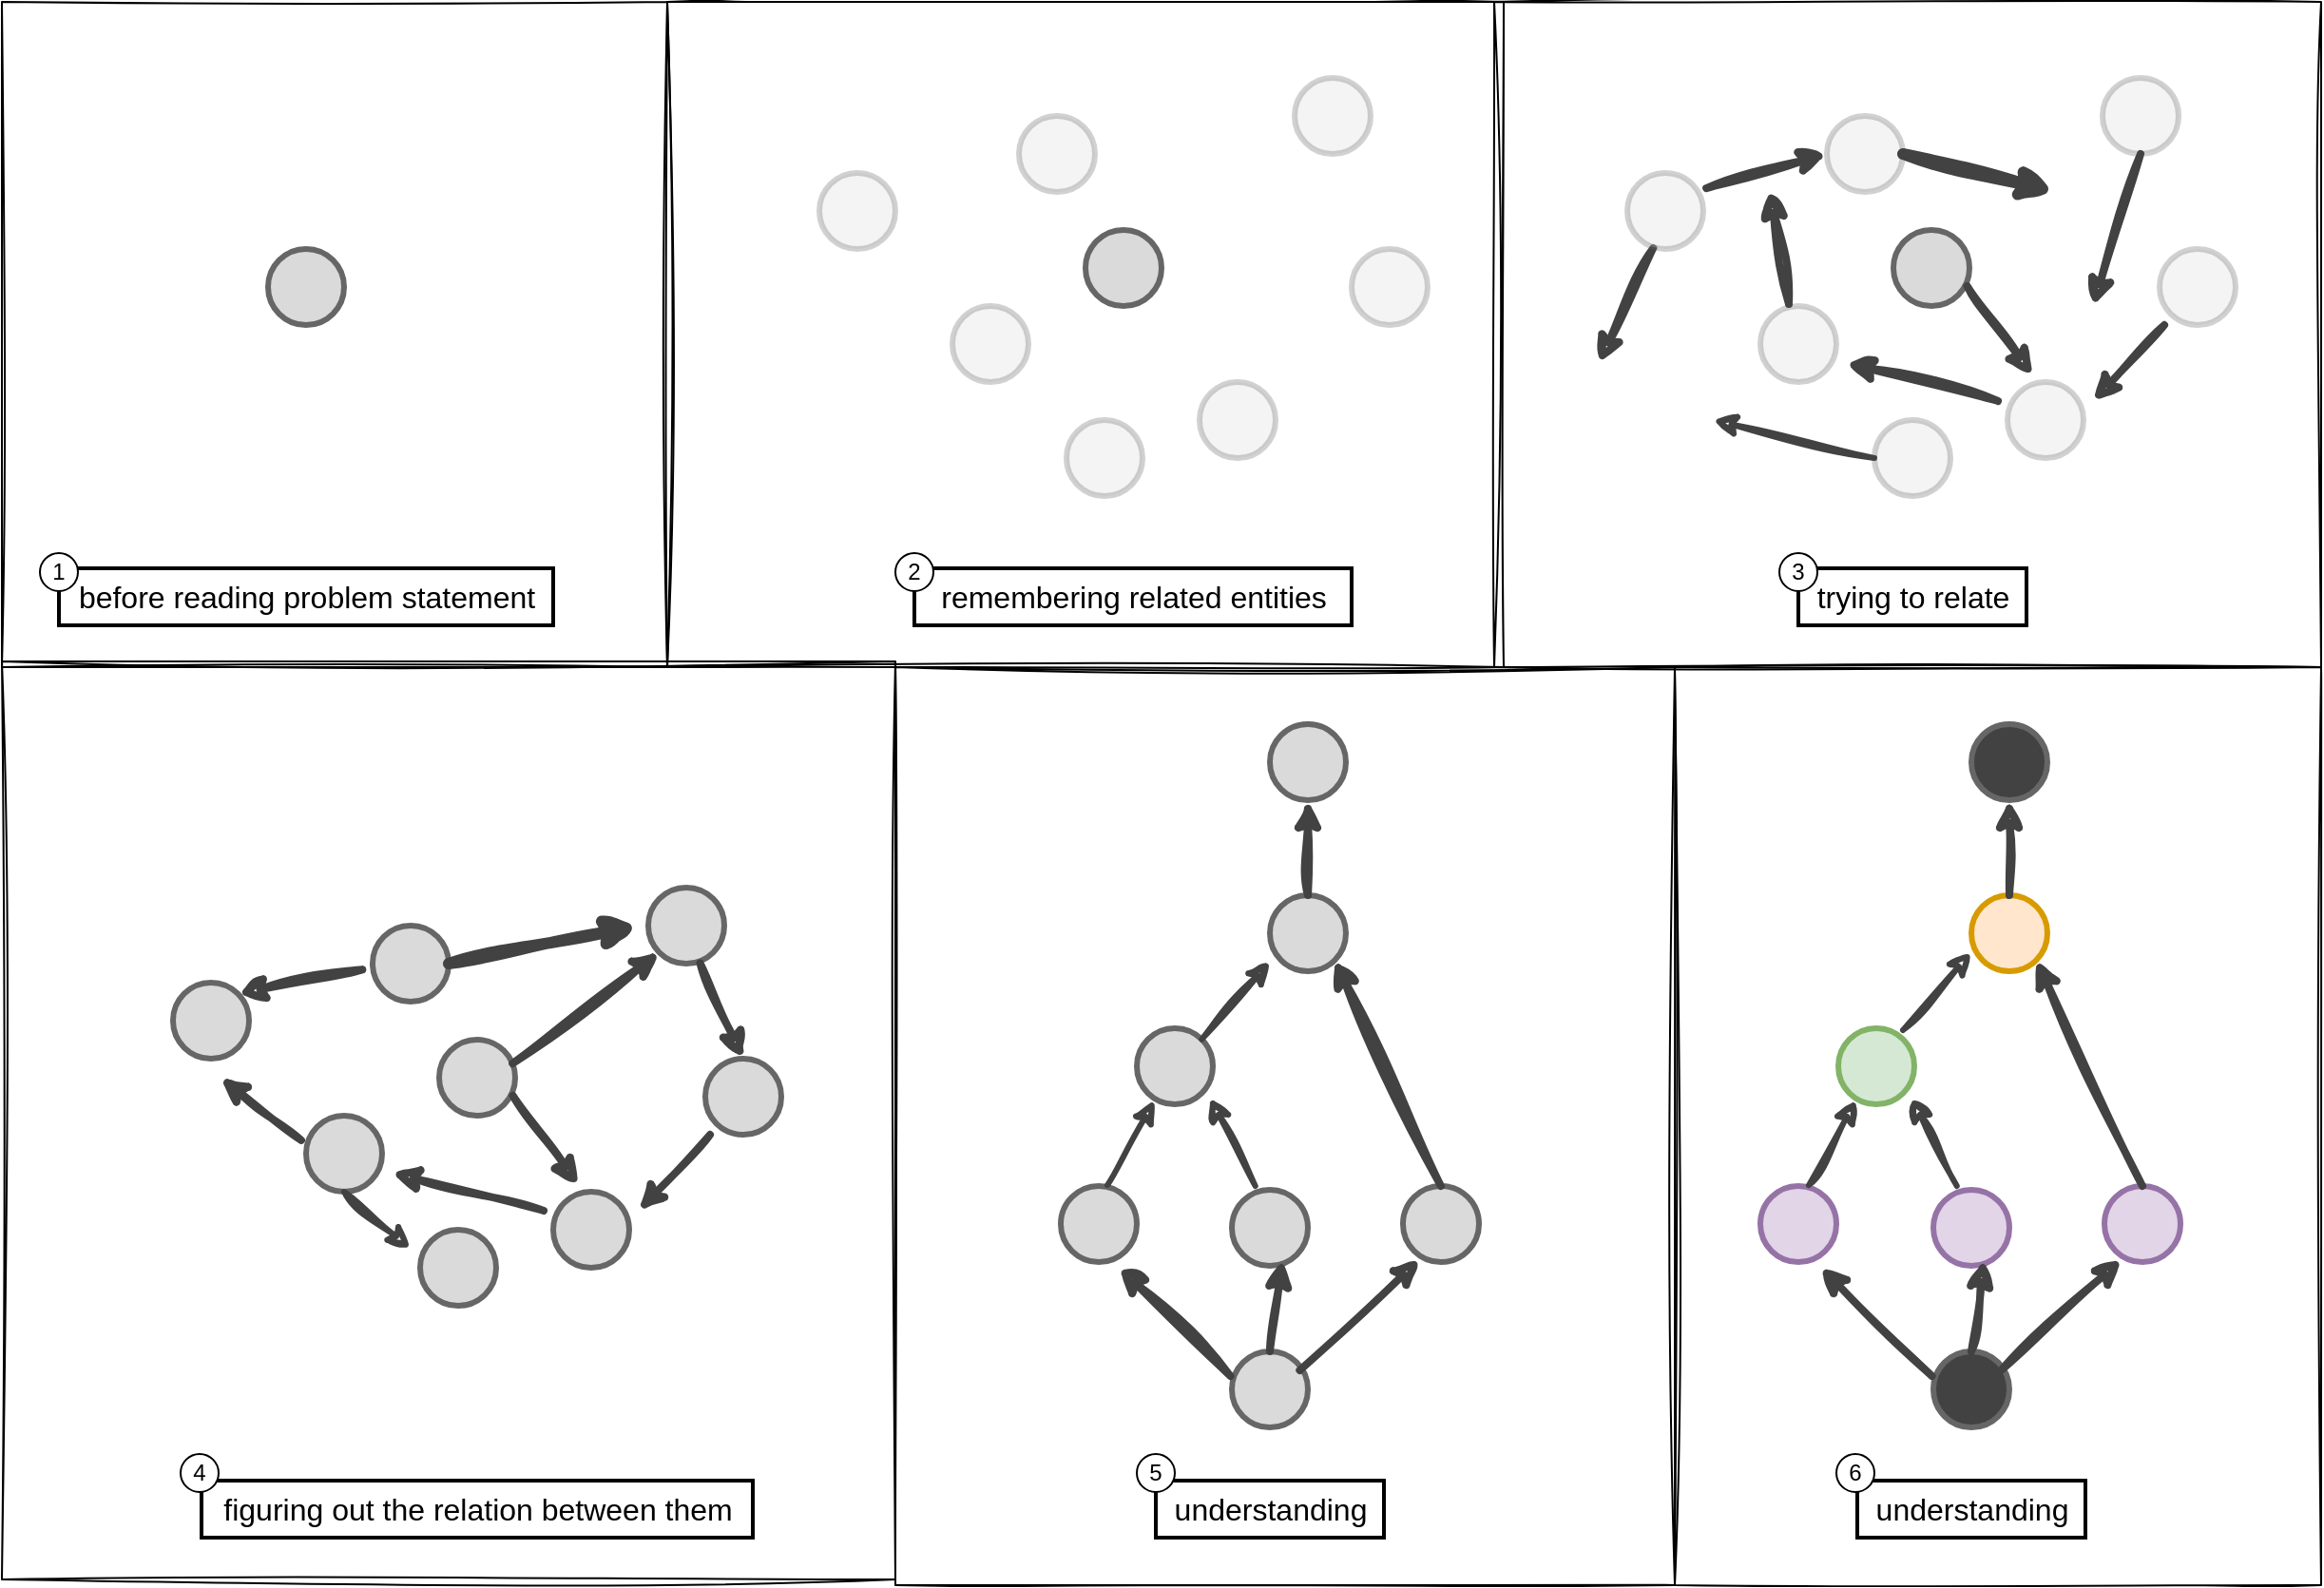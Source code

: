 <mxfile version="27.0.6" pages="4">
  <diagram name="problem-solving" id="NtBqkps6XmYwAPOiUv5h">
    <mxGraphModel dx="990" dy="850" grid="1" gridSize="10" guides="1" tooltips="1" connect="1" arrows="1" fold="1" page="1" pageScale="1" pageWidth="850" pageHeight="1100" math="0" shadow="0">
      <root>
        <mxCell id="0" />
        <mxCell id="1" parent="0" />
        <mxCell id="BD0k8di83b8WuerWBVUI-1" value="" style="ellipse;whiteSpace=wrap;html=1;aspect=fixed;fillColor=#DADADA;fontColor=#333333;strokeColor=#666666;strokeWidth=3;fillStyle=solid;" parent="1" vertex="1">
          <mxGeometry x="590" y="350" width="40" height="40" as="geometry" />
        </mxCell>
        <mxCell id="BD0k8di83b8WuerWBVUI-3" value="" style="ellipse;whiteSpace=wrap;html=1;aspect=fixed;fillColor=#DADADA;fontColor=#333333;strokeColor=#666666;strokeWidth=3;fillStyle=solid;" parent="1" vertex="1">
          <mxGeometry x="160" y="360" width="40" height="40" as="geometry" />
        </mxCell>
        <mxCell id="BD0k8di83b8WuerWBVUI-4" value="" style="ellipse;whiteSpace=wrap;html=1;aspect=fixed;fillColor=#DADADA;fontColor=#333333;strokeColor=#666666;strokeWidth=3;fillStyle=solid;opacity=30;" parent="1" vertex="1">
          <mxGeometry x="650" y="430" width="40" height="40" as="geometry" />
        </mxCell>
        <mxCell id="BD0k8di83b8WuerWBVUI-6" value="" style="ellipse;whiteSpace=wrap;html=1;aspect=fixed;fillColor=#DADADA;fontColor=#333333;strokeColor=#666666;strokeWidth=3;fillStyle=solid;opacity=30;" parent="1" vertex="1">
          <mxGeometry x="520" y="390" width="40" height="40" as="geometry" />
        </mxCell>
        <mxCell id="BD0k8di83b8WuerWBVUI-8" value="" style="ellipse;whiteSpace=wrap;html=1;aspect=fixed;fillColor=#DADADA;fontColor=#333333;strokeColor=#666666;strokeWidth=3;fillStyle=solid;opacity=30;" parent="1" vertex="1">
          <mxGeometry x="580" y="450" width="40" height="40" as="geometry" />
        </mxCell>
        <mxCell id="BD0k8di83b8WuerWBVUI-9" value="" style="ellipse;whiteSpace=wrap;html=1;aspect=fixed;fillColor=#DADADA;fontColor=#333333;strokeColor=#666666;strokeWidth=3;fillStyle=solid;opacity=30;" parent="1" vertex="1">
          <mxGeometry x="450" y="320" width="40" height="40" as="geometry" />
        </mxCell>
        <mxCell id="BD0k8di83b8WuerWBVUI-10" value="" style="ellipse;whiteSpace=wrap;html=1;aspect=fixed;fillColor=#DADADA;fontColor=#333333;strokeColor=#666666;strokeWidth=3;fillStyle=solid;opacity=30;" parent="1" vertex="1">
          <mxGeometry x="700" y="270" width="40" height="40" as="geometry" />
        </mxCell>
        <mxCell id="BD0k8di83b8WuerWBVUI-11" value="" style="ellipse;whiteSpace=wrap;html=1;aspect=fixed;fillColor=#DADADA;fontColor=#333333;strokeColor=#666666;strokeWidth=3;fillStyle=solid;opacity=30;" parent="1" vertex="1">
          <mxGeometry x="730" y="360" width="40" height="40" as="geometry" />
        </mxCell>
        <mxCell id="BD0k8di83b8WuerWBVUI-12" value="" style="ellipse;whiteSpace=wrap;html=1;aspect=fixed;fillColor=#DADADA;fontColor=#333333;strokeColor=#666666;strokeWidth=3;fillStyle=solid;opacity=30;" parent="1" vertex="1">
          <mxGeometry x="555" y="290" width="40" height="40" as="geometry" />
        </mxCell>
        <mxCell id="BD0k8di83b8WuerWBVUI-22" value="" style="ellipse;whiteSpace=wrap;html=1;aspect=fixed;fillColor=#DADADA;fontColor=#333333;strokeColor=#666666;strokeWidth=3;fillStyle=solid;" parent="1" vertex="1">
          <mxGeometry x="1015" y="350" width="40" height="40" as="geometry" />
        </mxCell>
        <mxCell id="BD0k8di83b8WuerWBVUI-23" value="" style="ellipse;whiteSpace=wrap;html=1;aspect=fixed;fillColor=#DADADA;fontColor=#333333;strokeColor=#666666;strokeWidth=3;fillStyle=solid;opacity=30;" parent="1" vertex="1">
          <mxGeometry x="1075" y="430" width="40" height="40" as="geometry" />
        </mxCell>
        <mxCell id="BD0k8di83b8WuerWBVUI-24" value="" style="ellipse;whiteSpace=wrap;html=1;aspect=fixed;fillColor=#DADADA;fontColor=#333333;strokeColor=#666666;strokeWidth=3;fillStyle=solid;opacity=30;" parent="1" vertex="1">
          <mxGeometry x="945" y="390" width="40" height="40" as="geometry" />
        </mxCell>
        <mxCell id="BD0k8di83b8WuerWBVUI-25" value="" style="ellipse;whiteSpace=wrap;html=1;aspect=fixed;fillColor=#DADADA;fontColor=#333333;strokeColor=#666666;strokeWidth=3;fillStyle=solid;opacity=30;" parent="1" vertex="1">
          <mxGeometry x="1005" y="450" width="40" height="40" as="geometry" />
        </mxCell>
        <mxCell id="BD0k8di83b8WuerWBVUI-30" style="rounded=0;orthogonalLoop=1;jettySize=auto;html=1;exitX=0.341;exitY=0.989;exitDx=0;exitDy=0;strokeWidth=4;sketch=1;curveFitting=1;jiggle=2;strokeColor=#424242;exitPerimeter=0;" parent="1" source="BD0k8di83b8WuerWBVUI-26" edge="1">
          <mxGeometry relative="1" as="geometry">
            <mxPoint x="860" y="420" as="targetPoint" />
          </mxGeometry>
        </mxCell>
        <mxCell id="BD0k8di83b8WuerWBVUI-26" value="" style="ellipse;whiteSpace=wrap;html=1;aspect=fixed;fillColor=#DADADA;fontColor=#333333;strokeColor=#666666;strokeWidth=3;fillStyle=solid;opacity=30;" parent="1" vertex="1">
          <mxGeometry x="875" y="320" width="40" height="40" as="geometry" />
        </mxCell>
        <mxCell id="BD0k8di83b8WuerWBVUI-27" value="" style="ellipse;whiteSpace=wrap;html=1;aspect=fixed;fillColor=#DADADA;fontColor=#333333;strokeColor=#666666;strokeWidth=3;fillStyle=solid;opacity=30;" parent="1" vertex="1">
          <mxGeometry x="1125" y="270" width="40" height="40" as="geometry" />
        </mxCell>
        <mxCell id="BD0k8di83b8WuerWBVUI-28" value="" style="ellipse;whiteSpace=wrap;html=1;aspect=fixed;fillColor=#DADADA;fontColor=#333333;strokeColor=#666666;strokeWidth=3;fillStyle=solid;opacity=30;" parent="1" vertex="1">
          <mxGeometry x="1155" y="360" width="40" height="40" as="geometry" />
        </mxCell>
        <mxCell id="BD0k8di83b8WuerWBVUI-29" value="" style="ellipse;whiteSpace=wrap;html=1;aspect=fixed;fillColor=#DADADA;fontColor=#333333;strokeColor=#666666;strokeWidth=3;fillStyle=solid;opacity=30;" parent="1" vertex="1">
          <mxGeometry x="980" y="290" width="40" height="40" as="geometry" />
        </mxCell>
        <mxCell id="BD0k8di83b8WuerWBVUI-31" style="rounded=0;orthogonalLoop=1;jettySize=auto;html=1;strokeWidth=4;sketch=1;curveFitting=1;jiggle=2;strokeColor=#424242;" parent="1" edge="1">
          <mxGeometry relative="1" as="geometry">
            <mxPoint x="950" y="329" as="targetPoint" />
            <mxPoint x="960" y="389" as="sourcePoint" />
          </mxGeometry>
        </mxCell>
        <mxCell id="BD0k8di83b8WuerWBVUI-32" style="rounded=0;orthogonalLoop=1;jettySize=auto;html=1;strokeWidth=6;sketch=1;curveFitting=1;jiggle=2;strokeColor=#424242;" parent="1" edge="1">
          <mxGeometry relative="1" as="geometry">
            <mxPoint x="1100" y="330" as="targetPoint" />
            <mxPoint x="1020" y="310" as="sourcePoint" />
          </mxGeometry>
        </mxCell>
        <mxCell id="BD0k8di83b8WuerWBVUI-33" style="rounded=0;orthogonalLoop=1;jettySize=auto;html=1;strokeWidth=3;sketch=1;curveFitting=1;jiggle=2;strokeColor=#424242;exitX=0;exitY=0.5;exitDx=0;exitDy=0;" parent="1" source="BD0k8di83b8WuerWBVUI-25" edge="1">
          <mxGeometry relative="1" as="geometry">
            <mxPoint x="920" y="450" as="targetPoint" />
            <mxPoint x="1025" y="450" as="sourcePoint" />
          </mxGeometry>
        </mxCell>
        <mxCell id="BD0k8di83b8WuerWBVUI-34" style="rounded=0;orthogonalLoop=1;jettySize=auto;html=1;strokeWidth=4;sketch=1;curveFitting=1;jiggle=2;strokeColor=#424242;" parent="1" edge="1">
          <mxGeometry relative="1" as="geometry">
            <mxPoint x="990" y="420" as="targetPoint" />
            <mxPoint x="1070" y="440" as="sourcePoint" />
          </mxGeometry>
        </mxCell>
        <mxCell id="BD0k8di83b8WuerWBVUI-36" style="rounded=0;orthogonalLoop=1;jettySize=auto;html=1;strokeWidth=4;sketch=1;curveFitting=1;jiggle=2;strokeColor=#424242;exitX=0.971;exitY=0.738;exitDx=0;exitDy=0;exitPerimeter=0;entryX=0.335;entryY=-0.085;entryDx=0;entryDy=0;entryPerimeter=0;" parent="1" source="BD0k8di83b8WuerWBVUI-22" target="BD0k8di83b8WuerWBVUI-23" edge="1">
          <mxGeometry relative="1" as="geometry">
            <mxPoint x="1100" y="420" as="targetPoint" />
            <mxPoint x="1125" y="395" as="sourcePoint" />
          </mxGeometry>
        </mxCell>
        <mxCell id="BD0k8di83b8WuerWBVUI-37" style="rounded=0;orthogonalLoop=1;jettySize=auto;html=1;strokeWidth=4;sketch=1;curveFitting=1;jiggle=2;strokeColor=#424242;exitX=0.5;exitY=1;exitDx=0;exitDy=0;" parent="1" source="BD0k8di83b8WuerWBVUI-27" edge="1">
          <mxGeometry relative="1" as="geometry">
            <mxPoint x="1120" y="390" as="targetPoint" />
            <mxPoint x="1140" y="320" as="sourcePoint" />
          </mxGeometry>
        </mxCell>
        <mxCell id="BD0k8di83b8WuerWBVUI-38" style="rounded=0;orthogonalLoop=1;jettySize=auto;html=1;strokeWidth=4;sketch=1;curveFitting=1;jiggle=2;strokeColor=#424242;exitX=0.5;exitY=1;exitDx=0;exitDy=0;" parent="1" edge="1">
          <mxGeometry relative="1" as="geometry">
            <mxPoint x="1120" y="440" as="targetPoint" />
            <mxPoint x="1157.5" y="400" as="sourcePoint" />
          </mxGeometry>
        </mxCell>
        <mxCell id="BD0k8di83b8WuerWBVUI-40" style="rounded=0;orthogonalLoop=1;jettySize=auto;html=1;exitX=1.039;exitY=0.202;exitDx=0;exitDy=0;strokeWidth=4;sketch=1;curveFitting=1;jiggle=2;strokeColor=#424242;exitPerimeter=0;entryX=0;entryY=0.5;entryDx=0;entryDy=0;" parent="1" source="BD0k8di83b8WuerWBVUI-26" target="BD0k8di83b8WuerWBVUI-29" edge="1">
          <mxGeometry relative="1" as="geometry">
            <mxPoint x="1020" y="440" as="targetPoint" />
            <mxPoint x="899" y="370" as="sourcePoint" />
          </mxGeometry>
        </mxCell>
        <mxCell id="BD0k8di83b8WuerWBVUI-58" value="" style="ellipse;whiteSpace=wrap;html=1;aspect=fixed;fillColor=#DADADA;fontColor=#333333;strokeColor=#666666;strokeWidth=3;fillStyle=solid;" parent="1" vertex="1">
          <mxGeometry x="250" y="776" width="40" height="40" as="geometry" />
        </mxCell>
        <mxCell id="BD0k8di83b8WuerWBVUI-59" value="" style="ellipse;whiteSpace=wrap;html=1;aspect=fixed;fillColor=#DADADA;fontColor=#333333;strokeColor=#666666;strokeWidth=3;fillStyle=solid;" parent="1" vertex="1">
          <mxGeometry x="310" y="856" width="40" height="40" as="geometry" />
        </mxCell>
        <mxCell id="BD0k8di83b8WuerWBVUI-60" value="" style="ellipse;whiteSpace=wrap;html=1;aspect=fixed;fillColor=#DADADA;fontColor=#333333;strokeColor=#666666;strokeWidth=3;fillStyle=solid;" parent="1" vertex="1">
          <mxGeometry x="180" y="816" width="40" height="40" as="geometry" />
        </mxCell>
        <mxCell id="BD0k8di83b8WuerWBVUI-61" value="" style="ellipse;whiteSpace=wrap;html=1;aspect=fixed;fillColor=#DADADA;fontColor=#333333;strokeColor=#666666;strokeWidth=3;fillStyle=solid;" parent="1" vertex="1">
          <mxGeometry x="240" y="876" width="40" height="40" as="geometry" />
        </mxCell>
        <mxCell id="BD0k8di83b8WuerWBVUI-63" value="" style="ellipse;whiteSpace=wrap;html=1;aspect=fixed;fillColor=#DADADA;fontColor=#333333;strokeColor=#666666;strokeWidth=3;fillStyle=solid;" parent="1" vertex="1">
          <mxGeometry x="110" y="746" width="40" height="40" as="geometry" />
        </mxCell>
        <mxCell id="BD0k8di83b8WuerWBVUI-64" value="" style="ellipse;whiteSpace=wrap;html=1;aspect=fixed;fillColor=#DADADA;fontColor=#333333;strokeColor=#666666;strokeWidth=3;fillStyle=solid;" parent="1" vertex="1">
          <mxGeometry x="360" y="696" width="40" height="40" as="geometry" />
        </mxCell>
        <mxCell id="BD0k8di83b8WuerWBVUI-65" value="" style="ellipse;whiteSpace=wrap;html=1;aspect=fixed;fillColor=#DADADA;fontColor=#333333;strokeColor=#666666;strokeWidth=3;fillStyle=solid;" parent="1" vertex="1">
          <mxGeometry x="390" y="786" width="40" height="40" as="geometry" />
        </mxCell>
        <mxCell id="BD0k8di83b8WuerWBVUI-66" value="" style="ellipse;whiteSpace=wrap;html=1;aspect=fixed;fillColor=#DADADA;fontColor=#333333;strokeColor=#666666;strokeWidth=3;fillStyle=solid;" parent="1" vertex="1">
          <mxGeometry x="215" y="716" width="40" height="40" as="geometry" />
        </mxCell>
        <mxCell id="BD0k8di83b8WuerWBVUI-67" style="rounded=0;orthogonalLoop=1;jettySize=auto;html=1;strokeWidth=4;sketch=1;curveFitting=1;jiggle=2;strokeColor=#424242;exitX=-0.063;exitY=0.323;exitDx=0;exitDy=0;exitPerimeter=0;" parent="1" source="BD0k8di83b8WuerWBVUI-60" edge="1">
          <mxGeometry relative="1" as="geometry">
            <mxPoint x="135" y="796" as="targetPoint" />
            <mxPoint x="195" y="815" as="sourcePoint" />
          </mxGeometry>
        </mxCell>
        <mxCell id="BD0k8di83b8WuerWBVUI-68" style="rounded=0;orthogonalLoop=1;jettySize=auto;html=1;strokeWidth=6;sketch=1;curveFitting=1;jiggle=2;strokeColor=#424242;" parent="1" edge="1">
          <mxGeometry relative="1" as="geometry">
            <mxPoint x="355" y="716" as="targetPoint" />
            <mxPoint x="255" y="736" as="sourcePoint" />
          </mxGeometry>
        </mxCell>
        <mxCell id="BD0k8di83b8WuerWBVUI-69" style="rounded=0;orthogonalLoop=1;jettySize=auto;html=1;strokeWidth=3;sketch=1;curveFitting=1;jiggle=2;strokeColor=#424242;exitX=0.5;exitY=1;exitDx=0;exitDy=0;" parent="1" source="BD0k8di83b8WuerWBVUI-60" edge="1">
          <mxGeometry relative="1" as="geometry">
            <mxPoint x="235" y="886" as="targetPoint" />
            <mxPoint x="260" y="876" as="sourcePoint" />
          </mxGeometry>
        </mxCell>
        <mxCell id="BD0k8di83b8WuerWBVUI-70" style="rounded=0;orthogonalLoop=1;jettySize=auto;html=1;strokeWidth=4;sketch=1;curveFitting=1;jiggle=2;strokeColor=#424242;" parent="1" edge="1">
          <mxGeometry relative="1" as="geometry">
            <mxPoint x="225" y="846" as="targetPoint" />
            <mxPoint x="305" y="866" as="sourcePoint" />
          </mxGeometry>
        </mxCell>
        <mxCell id="BD0k8di83b8WuerWBVUI-71" style="rounded=0;orthogonalLoop=1;jettySize=auto;html=1;strokeWidth=4;sketch=1;curveFitting=1;jiggle=2;strokeColor=#424242;exitX=0.971;exitY=0.738;exitDx=0;exitDy=0;exitPerimeter=0;entryX=0.335;entryY=-0.085;entryDx=0;entryDy=0;entryPerimeter=0;" parent="1" source="BD0k8di83b8WuerWBVUI-58" target="BD0k8di83b8WuerWBVUI-59" edge="1">
          <mxGeometry relative="1" as="geometry">
            <mxPoint x="335" y="846" as="targetPoint" />
            <mxPoint x="360" y="821" as="sourcePoint" />
          </mxGeometry>
        </mxCell>
        <mxCell id="BD0k8di83b8WuerWBVUI-72" style="rounded=0;orthogonalLoop=1;jettySize=auto;html=1;strokeWidth=4;sketch=1;curveFitting=1;jiggle=2;strokeColor=#424242;exitX=0.682;exitY=0.995;exitDx=0;exitDy=0;exitPerimeter=0;entryX=0.5;entryY=0;entryDx=0;entryDy=0;" parent="1" source="BD0k8di83b8WuerWBVUI-64" target="BD0k8di83b8WuerWBVUI-65" edge="1">
          <mxGeometry relative="1" as="geometry">
            <mxPoint x="405" y="766" as="targetPoint" />
            <mxPoint x="375" y="746" as="sourcePoint" />
          </mxGeometry>
        </mxCell>
        <mxCell id="BD0k8di83b8WuerWBVUI-73" style="rounded=0;orthogonalLoop=1;jettySize=auto;html=1;strokeWidth=4;sketch=1;curveFitting=1;jiggle=2;strokeColor=#424242;exitX=0.5;exitY=1;exitDx=0;exitDy=0;" parent="1" edge="1">
          <mxGeometry relative="1" as="geometry">
            <mxPoint x="355" y="866" as="targetPoint" />
            <mxPoint x="392.5" y="826" as="sourcePoint" />
          </mxGeometry>
        </mxCell>
        <mxCell id="BD0k8di83b8WuerWBVUI-74" style="rounded=0;orthogonalLoop=1;jettySize=auto;html=1;strokeWidth=4;sketch=1;curveFitting=1;jiggle=2;strokeColor=#424242;entryX=1;entryY=0;entryDx=0;entryDy=0;exitX=-0.134;exitY=0.579;exitDx=0;exitDy=0;exitPerimeter=0;" parent="1" source="BD0k8di83b8WuerWBVUI-66" target="BD0k8di83b8WuerWBVUI-63" edge="1">
          <mxGeometry relative="1" as="geometry">
            <mxPoint x="255" y="866" as="targetPoint" />
            <mxPoint x="175" y="706" as="sourcePoint" />
          </mxGeometry>
        </mxCell>
        <mxCell id="BD0k8di83b8WuerWBVUI-75" style="rounded=0;orthogonalLoop=1;jettySize=auto;html=1;strokeWidth=4;sketch=1;curveFitting=1;jiggle=2;strokeColor=#424242;exitX=0.965;exitY=0.313;exitDx=0;exitDy=0;exitPerimeter=0;entryX=0;entryY=1;entryDx=0;entryDy=0;" parent="1" source="BD0k8di83b8WuerWBVUI-58" target="BD0k8di83b8WuerWBVUI-64" edge="1">
          <mxGeometry relative="1" as="geometry">
            <mxPoint x="333" y="863" as="targetPoint" />
            <mxPoint x="299" y="816" as="sourcePoint" />
          </mxGeometry>
        </mxCell>
        <mxCell id="BD0k8di83b8WuerWBVUI-332" value="" style="ellipse;whiteSpace=wrap;html=1;aspect=fixed;fillColor=#DADADA;fontColor=#333333;strokeColor=#666666;strokeWidth=3;fillStyle=solid;" parent="1" vertex="1">
          <mxGeometry x="667" y="940" width="40" height="40" as="geometry" />
        </mxCell>
        <mxCell id="BD0k8di83b8WuerWBVUI-333" value="" style="ellipse;whiteSpace=wrap;html=1;aspect=fixed;fillColor=#DADADA;strokeColor=#666666;strokeWidth=3;fillStyle=solid;fontColor=#333333;" parent="1" vertex="1">
          <mxGeometry x="667" y="855" width="40" height="40" as="geometry" />
        </mxCell>
        <mxCell id="BD0k8di83b8WuerWBVUI-334" value="" style="ellipse;whiteSpace=wrap;html=1;aspect=fixed;fillColor=#DADADA;strokeColor=#666666;strokeWidth=3;fillStyle=solid;fontColor=#333333;" parent="1" vertex="1">
          <mxGeometry x="577" y="853" width="40" height="40" as="geometry" />
        </mxCell>
        <mxCell id="BD0k8di83b8WuerWBVUI-335" value="" style="ellipse;whiteSpace=wrap;html=1;aspect=fixed;fillColor=#DADADA;strokeColor=#666666;strokeWidth=3;fillStyle=solid;fontColor=#333333;" parent="1" vertex="1">
          <mxGeometry x="687" y="700" width="40" height="40" as="geometry" />
        </mxCell>
        <mxCell id="BD0k8di83b8WuerWBVUI-336" value="" style="ellipse;whiteSpace=wrap;html=1;aspect=fixed;fillColor=#DADADA;fontColor=#333333;strokeColor=#666666;strokeWidth=3;fillStyle=solid;" parent="1" vertex="1">
          <mxGeometry x="687" y="610" width="40" height="40" as="geometry" />
        </mxCell>
        <mxCell id="BD0k8di83b8WuerWBVUI-337" value="" style="ellipse;whiteSpace=wrap;html=1;aspect=fixed;fillColor=#DADADA;strokeColor=#666666;strokeWidth=3;fillStyle=solid;fontColor=#333333;" parent="1" vertex="1">
          <mxGeometry x="757" y="853" width="40" height="40" as="geometry" />
        </mxCell>
        <mxCell id="BD0k8di83b8WuerWBVUI-338" value="" style="ellipse;whiteSpace=wrap;html=1;aspect=fixed;fillColor=#DADADA;strokeColor=#666666;strokeWidth=3;fillStyle=solid;fontColor=#333333;" parent="1" vertex="1">
          <mxGeometry x="617" y="770" width="40" height="40" as="geometry" />
        </mxCell>
        <mxCell id="BD0k8di83b8WuerWBVUI-339" style="rounded=0;orthogonalLoop=1;jettySize=auto;html=1;strokeWidth=4;sketch=1;curveFitting=1;jiggle=2;strokeColor=#424242;exitX=0.5;exitY=0;exitDx=0;exitDy=0;entryX=0.664;entryY=0.919;entryDx=0;entryDy=0;entryPerimeter=0;" parent="1" source="BD0k8di83b8WuerWBVUI-332" target="BD0k8di83b8WuerWBVUI-333" edge="1">
          <mxGeometry relative="1" as="geometry">
            <mxPoint x="672" y="758.5" as="targetPoint" />
            <mxPoint x="697" y="733.5" as="sourcePoint" />
          </mxGeometry>
        </mxCell>
        <mxCell id="BD0k8di83b8WuerWBVUI-340" style="rounded=0;orthogonalLoop=1;jettySize=auto;html=1;strokeWidth=4;sketch=1;curveFitting=1;jiggle=2;strokeColor=#424242;exitX=0.5;exitY=0;exitDx=0;exitDy=0;entryX=1;entryY=1;entryDx=0;entryDy=0;" parent="1" source="BD0k8di83b8WuerWBVUI-337" target="BD0k8di83b8WuerWBVUI-335" edge="1">
          <mxGeometry relative="1" as="geometry">
            <mxPoint x="756" y="772" as="targetPoint" />
            <mxPoint x="712" y="658.5" as="sourcePoint" />
          </mxGeometry>
        </mxCell>
        <mxCell id="BD0k8di83b8WuerWBVUI-341" style="rounded=0;orthogonalLoop=1;jettySize=auto;html=1;strokeWidth=4;sketch=1;curveFitting=1;jiggle=2;strokeColor=#424242;entryX=0.224;entryY=0.963;entryDx=0;entryDy=0;exitX=0.892;exitY=0.249;exitDx=0;exitDy=0;exitPerimeter=0;entryPerimeter=0;" parent="1" source="BD0k8di83b8WuerWBVUI-332" target="BD0k8di83b8WuerWBVUI-337" edge="1">
          <mxGeometry relative="1" as="geometry">
            <mxPoint x="670" y="775.5" as="targetPoint" />
            <mxPoint x="677" y="915.5" as="sourcePoint" />
          </mxGeometry>
        </mxCell>
        <mxCell id="BD0k8di83b8WuerWBVUI-342" style="rounded=0;orthogonalLoop=1;jettySize=auto;html=1;strokeWidth=3;sketch=1;curveFitting=1;jiggle=2;strokeColor=#424242;exitX=0.309;exitY=-0.05;exitDx=0;exitDy=0;entryX=0.961;entryY=0.914;entryDx=0;entryDy=0;exitPerimeter=0;entryPerimeter=0;" parent="1" source="BD0k8di83b8WuerWBVUI-333" target="BD0k8di83b8WuerWBVUI-338" edge="1">
          <mxGeometry relative="1" as="geometry">
            <mxPoint x="572" y="785.5" as="targetPoint" />
            <mxPoint x="623" y="841.5" as="sourcePoint" />
          </mxGeometry>
        </mxCell>
        <mxCell id="BD0k8di83b8WuerWBVUI-343" style="rounded=0;orthogonalLoop=1;jettySize=auto;html=1;strokeWidth=3;sketch=1;curveFitting=1;jiggle=2;strokeColor=#424242;exitX=1;exitY=0;exitDx=0;exitDy=0;entryX=0.004;entryY=0.871;entryDx=0;entryDy=0;entryPerimeter=0;" parent="1" source="BD0k8di83b8WuerWBVUI-338" target="BD0k8di83b8WuerWBVUI-335" edge="1">
          <mxGeometry relative="1" as="geometry">
            <mxPoint x="667" y="788.5" as="targetPoint" />
            <mxPoint x="651" y="841.5" as="sourcePoint" />
          </mxGeometry>
        </mxCell>
        <mxCell id="BD0k8di83b8WuerWBVUI-344" style="rounded=0;orthogonalLoop=1;jettySize=auto;html=1;strokeWidth=4;sketch=1;curveFitting=1;jiggle=2;strokeColor=#424242;entryX=0.5;entryY=1;entryDx=0;entryDy=0;exitX=0.5;exitY=0;exitDx=0;exitDy=0;" parent="1" source="BD0k8di83b8WuerWBVUI-335" target="BD0k8di83b8WuerWBVUI-336" edge="1">
          <mxGeometry relative="1" as="geometry">
            <mxPoint x="772" y="777" as="targetPoint" />
            <mxPoint x="687" y="648" as="sourcePoint" />
          </mxGeometry>
        </mxCell>
        <mxCell id="BD0k8di83b8WuerWBVUI-345" style="rounded=0;orthogonalLoop=1;jettySize=auto;html=1;strokeWidth=4;sketch=1;curveFitting=1;jiggle=2;strokeColor=#424242;entryX=0.767;entryY=1.071;entryDx=0;entryDy=0;entryPerimeter=0;exitX=-0.018;exitY=0.325;exitDx=0;exitDy=0;exitPerimeter=0;" parent="1" source="BD0k8di83b8WuerWBVUI-332" target="BD0k8di83b8WuerWBVUI-334" edge="1">
          <mxGeometry relative="1" as="geometry">
            <mxPoint x="674" y="885" as="targetPoint" />
            <mxPoint x="657" y="928" as="sourcePoint" />
          </mxGeometry>
        </mxCell>
        <mxCell id="BD0k8di83b8WuerWBVUI-346" style="rounded=0;orthogonalLoop=1;jettySize=auto;html=1;strokeWidth=3;sketch=1;curveFitting=1;jiggle=2;strokeColor=#424242;exitX=0.612;exitY=-0.011;exitDx=0;exitDy=0;entryX=0.237;entryY=0.943;entryDx=0;entryDy=0;exitPerimeter=0;entryPerimeter=0;" parent="1" source="BD0k8di83b8WuerWBVUI-334" target="BD0k8di83b8WuerWBVUI-338" edge="1">
          <mxGeometry relative="1" as="geometry">
            <mxPoint x="614" y="765.5" as="targetPoint" />
            <mxPoint x="577" y="838.5" as="sourcePoint" />
          </mxGeometry>
        </mxCell>
        <mxCell id="BD0k8di83b8WuerWBVUI-347" value="before reading problem statement" style="text;html=1;align=center;verticalAlign=middle;resizable=0;points=[];autosize=1;fillColor=default;strokeColor=default;fontSize=16;strokeWidth=2;" parent="1" vertex="1">
          <mxGeometry x="50" y="528" width="260" height="30" as="geometry" />
        </mxCell>
        <mxCell id="BD0k8di83b8WuerWBVUI-348" value="remembering related entities" style="text;html=1;align=center;verticalAlign=middle;resizable=0;points=[];autosize=1;fillColor=default;strokeColor=default;fontSize=16;strokeWidth=2;" parent="1" vertex="1">
          <mxGeometry x="500" y="528" width="230" height="30" as="geometry" />
        </mxCell>
        <mxCell id="BD0k8di83b8WuerWBVUI-350" value="trying to relate" style="text;html=1;align=center;verticalAlign=middle;resizable=0;points=[];autosize=1;fillColor=default;strokeColor=default;fontSize=16;strokeWidth=2;" parent="1" vertex="1">
          <mxGeometry x="965" y="528" width="120" height="30" as="geometry" />
        </mxCell>
        <mxCell id="BD0k8di83b8WuerWBVUI-351" value="figuring out the relation between them" style="text;html=1;align=center;verticalAlign=middle;resizable=0;points=[];autosize=1;fillColor=default;strokeColor=default;fontSize=16;strokeWidth=2;" parent="1" vertex="1">
          <mxGeometry x="125" y="1008" width="290" height="30" as="geometry" />
        </mxCell>
        <mxCell id="BD0k8di83b8WuerWBVUI-352" value="understanding" style="text;html=1;align=center;verticalAlign=middle;resizable=0;points=[];autosize=1;fillColor=default;strokeColor=default;fontSize=16;strokeWidth=2;" parent="1" vertex="1">
          <mxGeometry x="627" y="1008" width="120" height="30" as="geometry" />
        </mxCell>
        <mxCell id="BD0k8di83b8WuerWBVUI-355" value="" style="ellipse;whiteSpace=wrap;html=1;aspect=fixed;fillColor=#424242;fontColor=#333333;strokeColor=#666666;strokeWidth=3;fillStyle=solid;" parent="1" vertex="1">
          <mxGeometry x="1036" y="940" width="40" height="40" as="geometry" />
        </mxCell>
        <mxCell id="BD0k8di83b8WuerWBVUI-356" value="" style="ellipse;whiteSpace=wrap;html=1;aspect=fixed;fillColor=#e1d5e7;strokeColor=#9673a6;strokeWidth=3;fillStyle=solid;" parent="1" vertex="1">
          <mxGeometry x="1036" y="855" width="40" height="40" as="geometry" />
        </mxCell>
        <mxCell id="BD0k8di83b8WuerWBVUI-357" value="" style="ellipse;whiteSpace=wrap;html=1;aspect=fixed;fillColor=#e1d5e7;strokeColor=#9673a6;strokeWidth=3;fillStyle=solid;" parent="1" vertex="1">
          <mxGeometry x="945" y="853" width="40" height="40" as="geometry" />
        </mxCell>
        <mxCell id="BD0k8di83b8WuerWBVUI-358" value="" style="ellipse;whiteSpace=wrap;html=1;aspect=fixed;fillColor=#ffe6cc;strokeColor=#d79b00;strokeWidth=3;fillStyle=solid;" parent="1" vertex="1">
          <mxGeometry x="1056" y="700" width="40" height="40" as="geometry" />
        </mxCell>
        <mxCell id="BD0k8di83b8WuerWBVUI-359" value="" style="ellipse;whiteSpace=wrap;html=1;aspect=fixed;fillColor=#424242;strokeColor=#666666;strokeWidth=3;fillStyle=solid;" parent="1" vertex="1">
          <mxGeometry x="1056" y="610" width="40" height="40" as="geometry" />
        </mxCell>
        <mxCell id="BD0k8di83b8WuerWBVUI-360" value="" style="ellipse;whiteSpace=wrap;html=1;aspect=fixed;fillColor=#e1d5e7;strokeColor=#9673a6;strokeWidth=3;fillStyle=solid;" parent="1" vertex="1">
          <mxGeometry x="1126" y="853" width="40" height="40" as="geometry" />
        </mxCell>
        <mxCell id="BD0k8di83b8WuerWBVUI-361" value="" style="ellipse;whiteSpace=wrap;html=1;aspect=fixed;fillColor=#d5e8d4;strokeColor=#82b366;strokeWidth=3;fillStyle=solid;" parent="1" vertex="1">
          <mxGeometry x="986" y="770" width="40" height="40" as="geometry" />
        </mxCell>
        <mxCell id="BD0k8di83b8WuerWBVUI-362" style="rounded=0;orthogonalLoop=1;jettySize=auto;html=1;strokeWidth=4;sketch=1;curveFitting=1;jiggle=2;strokeColor=#424242;exitX=0.5;exitY=0;exitDx=0;exitDy=0;entryX=0.664;entryY=0.919;entryDx=0;entryDy=0;entryPerimeter=0;" parent="1" source="BD0k8di83b8WuerWBVUI-355" target="BD0k8di83b8WuerWBVUI-356" edge="1">
          <mxGeometry relative="1" as="geometry">
            <mxPoint x="1041" y="758.5" as="targetPoint" />
            <mxPoint x="1066" y="733.5" as="sourcePoint" />
          </mxGeometry>
        </mxCell>
        <mxCell id="BD0k8di83b8WuerWBVUI-363" style="rounded=0;orthogonalLoop=1;jettySize=auto;html=1;strokeWidth=4;sketch=1;curveFitting=1;jiggle=2;strokeColor=#424242;exitX=0.5;exitY=0;exitDx=0;exitDy=0;entryX=1;entryY=1;entryDx=0;entryDy=0;" parent="1" source="BD0k8di83b8WuerWBVUI-360" target="BD0k8di83b8WuerWBVUI-358" edge="1">
          <mxGeometry relative="1" as="geometry">
            <mxPoint x="1125" y="772" as="targetPoint" />
            <mxPoint x="1081" y="658.5" as="sourcePoint" />
          </mxGeometry>
        </mxCell>
        <mxCell id="BD0k8di83b8WuerWBVUI-364" style="rounded=0;orthogonalLoop=1;jettySize=auto;html=1;strokeWidth=4;sketch=1;curveFitting=1;jiggle=2;strokeColor=#424242;entryX=0.224;entryY=0.963;entryDx=0;entryDy=0;exitX=0.892;exitY=0.249;exitDx=0;exitDy=0;exitPerimeter=0;entryPerimeter=0;" parent="1" source="BD0k8di83b8WuerWBVUI-355" target="BD0k8di83b8WuerWBVUI-360" edge="1">
          <mxGeometry relative="1" as="geometry">
            <mxPoint x="1039" y="775.5" as="targetPoint" />
            <mxPoint x="1046" y="915.5" as="sourcePoint" />
          </mxGeometry>
        </mxCell>
        <mxCell id="BD0k8di83b8WuerWBVUI-365" style="rounded=0;orthogonalLoop=1;jettySize=auto;html=1;strokeWidth=3;sketch=1;curveFitting=1;jiggle=2;strokeColor=#424242;exitX=0.309;exitY=-0.05;exitDx=0;exitDy=0;entryX=0.961;entryY=0.914;entryDx=0;entryDy=0;exitPerimeter=0;entryPerimeter=0;" parent="1" source="BD0k8di83b8WuerWBVUI-356" target="BD0k8di83b8WuerWBVUI-361" edge="1">
          <mxGeometry relative="1" as="geometry">
            <mxPoint x="941" y="785.5" as="targetPoint" />
            <mxPoint x="992" y="841.5" as="sourcePoint" />
          </mxGeometry>
        </mxCell>
        <mxCell id="BD0k8di83b8WuerWBVUI-366" style="rounded=0;orthogonalLoop=1;jettySize=auto;html=1;strokeWidth=3;sketch=1;curveFitting=1;jiggle=2;strokeColor=#424242;exitX=1;exitY=0;exitDx=0;exitDy=0;entryX=0.004;entryY=0.871;entryDx=0;entryDy=0;entryPerimeter=0;" parent="1" edge="1">
          <mxGeometry relative="1" as="geometry">
            <mxPoint x="1056.0" y="729.99" as="targetPoint" />
            <mxPoint x="1019.982" y="771.008" as="sourcePoint" />
          </mxGeometry>
        </mxCell>
        <mxCell id="BD0k8di83b8WuerWBVUI-367" style="rounded=0;orthogonalLoop=1;jettySize=auto;html=1;strokeWidth=4;sketch=1;curveFitting=1;jiggle=2;strokeColor=#424242;entryX=0.5;entryY=1;entryDx=0;entryDy=0;exitX=0.5;exitY=0;exitDx=0;exitDy=0;" parent="1" source="BD0k8di83b8WuerWBVUI-358" target="BD0k8di83b8WuerWBVUI-359" edge="1">
          <mxGeometry relative="1" as="geometry">
            <mxPoint x="1141" y="777" as="targetPoint" />
            <mxPoint x="1056" y="648" as="sourcePoint" />
          </mxGeometry>
        </mxCell>
        <mxCell id="BD0k8di83b8WuerWBVUI-368" style="rounded=0;orthogonalLoop=1;jettySize=auto;html=1;strokeWidth=4;sketch=1;curveFitting=1;jiggle=2;strokeColor=#424242;entryX=0.767;entryY=1.071;entryDx=0;entryDy=0;entryPerimeter=0;exitX=-0.018;exitY=0.325;exitDx=0;exitDy=0;exitPerimeter=0;" parent="1" source="BD0k8di83b8WuerWBVUI-355" edge="1">
          <mxGeometry relative="1" as="geometry">
            <mxPoint x="976.68" y="895.84" as="targetPoint" />
            <mxPoint x="1026" y="928" as="sourcePoint" />
          </mxGeometry>
        </mxCell>
        <mxCell id="BD0k8di83b8WuerWBVUI-369" style="rounded=0;orthogonalLoop=1;jettySize=auto;html=1;strokeWidth=3;sketch=1;curveFitting=1;jiggle=2;strokeColor=#424242;exitX=0.612;exitY=-0.011;exitDx=0;exitDy=0;entryX=0.237;entryY=0.943;entryDx=0;entryDy=0;exitPerimeter=0;entryPerimeter=0;" parent="1" target="BD0k8di83b8WuerWBVUI-361" edge="1">
          <mxGeometry relative="1" as="geometry">
            <mxPoint x="983" y="765.5" as="targetPoint" />
            <mxPoint x="970.48" y="852.56" as="sourcePoint" />
          </mxGeometry>
        </mxCell>
        <mxCell id="BD0k8di83b8WuerWBVUI-370" value="understanding" style="text;html=1;align=center;verticalAlign=middle;resizable=0;points=[];autosize=1;fillColor=default;strokeColor=default;fontSize=16;strokeWidth=2;" parent="1" vertex="1">
          <mxGeometry x="996" y="1008" width="120" height="30" as="geometry" />
        </mxCell>
        <mxCell id="7sk8zwTGvRdQgl3fTPdU-3" value="" style="rounded=0;whiteSpace=wrap;html=1;fillColor=none;sketch=1;curveFitting=1;jiggle=2;" parent="1" vertex="1">
          <mxGeometry x="20" y="577" width="470" height="483" as="geometry" />
        </mxCell>
        <mxCell id="7sk8zwTGvRdQgl3fTPdU-5" value="" style="rounded=0;whiteSpace=wrap;html=1;fillColor=none;sketch=1;curveFitting=1;jiggle=2;" parent="1" vertex="1">
          <mxGeometry x="20" y="230" width="350" height="350" as="geometry" />
        </mxCell>
        <mxCell id="7sk8zwTGvRdQgl3fTPdU-6" value="" style="rounded=0;whiteSpace=wrap;html=1;fillColor=none;sketch=1;curveFitting=1;jiggle=2;" parent="1" vertex="1">
          <mxGeometry x="370" y="230" width="440" height="350" as="geometry" />
        </mxCell>
        <mxCell id="7sk8zwTGvRdQgl3fTPdU-7" value="" style="rounded=0;whiteSpace=wrap;html=1;fillColor=none;sketch=1;curveFitting=1;jiggle=2;" parent="1" vertex="1">
          <mxGeometry x="805" y="230" width="435" height="350" as="geometry" />
        </mxCell>
        <mxCell id="7sk8zwTGvRdQgl3fTPdU-8" value="" style="rounded=0;whiteSpace=wrap;html=1;fillColor=none;sketch=1;curveFitting=1;jiggle=2;" parent="1" vertex="1">
          <mxGeometry x="490" y="580" width="410" height="483" as="geometry" />
        </mxCell>
        <mxCell id="7sk8zwTGvRdQgl3fTPdU-9" value="" style="rounded=0;whiteSpace=wrap;html=1;fillColor=none;sketch=1;curveFitting=1;jiggle=2;" parent="1" vertex="1">
          <mxGeometry x="900" y="580" width="340" height="483" as="geometry" />
        </mxCell>
        <mxCell id="7sk8zwTGvRdQgl3fTPdU-10" value="1" style="ellipse;whiteSpace=wrap;html=1;" parent="1" vertex="1">
          <mxGeometry x="40" y="520" width="20" height="20" as="geometry" />
        </mxCell>
        <mxCell id="7sk8zwTGvRdQgl3fTPdU-12" value="2" style="ellipse;whiteSpace=wrap;html=1;" parent="1" vertex="1">
          <mxGeometry x="490" y="520" width="20" height="20" as="geometry" />
        </mxCell>
        <mxCell id="7sk8zwTGvRdQgl3fTPdU-14" value="3" style="ellipse;whiteSpace=wrap;html=1;" parent="1" vertex="1">
          <mxGeometry x="955" y="520" width="20" height="20" as="geometry" />
        </mxCell>
        <mxCell id="7sk8zwTGvRdQgl3fTPdU-15" value="4" style="ellipse;whiteSpace=wrap;html=1;" parent="1" vertex="1">
          <mxGeometry x="114" y="994" width="20" height="20" as="geometry" />
        </mxCell>
        <mxCell id="7sk8zwTGvRdQgl3fTPdU-17" value="5" style="ellipse;whiteSpace=wrap;html=1;" parent="1" vertex="1">
          <mxGeometry x="617" y="994" width="20" height="20" as="geometry" />
        </mxCell>
        <mxCell id="7sk8zwTGvRdQgl3fTPdU-18" value="6" style="ellipse;whiteSpace=wrap;html=1;" parent="1" vertex="1">
          <mxGeometry x="985" y="994" width="20" height="20" as="geometry" />
        </mxCell>
      </root>
    </mxGraphModel>
  </diagram>
  <diagram id="BqZ8T02HI3YmMB_LU4Wh" name="translate">
    <mxGraphModel dx="1042" dy="895" grid="1" gridSize="10" guides="1" tooltips="1" connect="1" arrows="1" fold="1" page="1" pageScale="1" pageWidth="500" pageHeight="300" math="0" shadow="0">
      <root>
        <mxCell id="0" />
        <mxCell id="1" parent="0" />
        <mxCell id="VJNP8u92SCKh2EHWTnBr-1" value="" style="ellipse;whiteSpace=wrap;html=1;aspect=fixed;fillColor=#DADADA;fontColor=#333333;strokeColor=#666666;strokeWidth=3;fillStyle=solid;" parent="1" vertex="1">
          <mxGeometry x="75" y="132" width="40" height="40" as="geometry" />
        </mxCell>
        <mxCell id="VJNP8u92SCKh2EHWTnBr-2" value="" style="ellipse;whiteSpace=wrap;html=1;aspect=fixed;fillColor=#DADADA;fontColor=#333333;strokeColor=#666666;strokeWidth=3;fillStyle=solid;" parent="1" vertex="1">
          <mxGeometry x="215" y="162" width="40" height="40" as="geometry" />
        </mxCell>
        <mxCell id="QVMJ4eVIb3q-Eor5JjbB-1" style="rounded=0;orthogonalLoop=1;jettySize=auto;html=1;exitX=1.04;exitY=0.365;exitDx=0;exitDy=0;strokeWidth=4;sketch=1;curveFitting=1;jiggle=2;strokeColor=#424242;exitPerimeter=0;entryX=0;entryY=0;entryDx=0;entryDy=0;" parent="1" source="VJNP8u92SCKh2EHWTnBr-1" target="VJNP8u92SCKh2EHWTnBr-2" edge="1">
          <mxGeometry relative="1" as="geometry">
            <mxPoint x="355" y="192" as="targetPoint" />
            <mxPoint x="644" y="132" as="sourcePoint" />
          </mxGeometry>
        </mxCell>
        <mxCell id="QVMJ4eVIb3q-Eor5JjbB-2" value="&quot;Camera&quot;" style="text;html=1;align=center;verticalAlign=middle;resizable=0;points=[];autosize=1;strokeColor=none;fillColor=none;fontSize=15;" parent="1" vertex="1">
          <mxGeometry x="50" y="82" width="90" height="30" as="geometry" />
        </mxCell>
        <mxCell id="QVMJ4eVIb3q-Eor5JjbB-3" value="&lt;font&gt;&quot;دوربین&lt;/font&gt;&quot;" style="text;html=1;align=center;verticalAlign=middle;resizable=0;points=[];autosize=1;strokeColor=none;fillColor=none;fontFamily=Tahoma;fontSize=17;" parent="1" vertex="1">
          <mxGeometry x="195" y="112" width="80" height="30" as="geometry" />
        </mxCell>
        <mxCell id="QVMJ4eVIb3q-Eor5JjbB-5" value="" style="sketch=0;outlineConnect=0;fontColor=#232F3E;gradientColor=none;fillColor=#232F3D;strokeColor=none;dashed=0;verticalLabelPosition=bottom;verticalAlign=top;align=center;html=1;fontSize=12;fontStyle=0;aspect=fixed;pointerEvents=1;shape=mxgraph.aws4.camera2;" parent="1" vertex="1">
          <mxGeometry x="385" y="107.92" width="48" height="38.15" as="geometry" />
        </mxCell>
        <mxCell id="QVMJ4eVIb3q-Eor5JjbB-6" style="rounded=0;orthogonalLoop=1;jettySize=auto;html=1;strokeWidth=4;sketch=1;curveFitting=1;jiggle=2;strokeColor=#424242;entryX=1;entryY=0;entryDx=0;entryDy=0;" parent="1" target="VJNP8u92SCKh2EHWTnBr-2" edge="1">
          <mxGeometry relative="1" as="geometry">
            <mxPoint x="295" y="202" as="targetPoint" />
            <mxPoint x="355" y="132" as="sourcePoint" />
          </mxGeometry>
        </mxCell>
        <mxCell id="QVMJ4eVIb3q-Eor5JjbB-7" style="rounded=0;orthogonalLoop=1;jettySize=auto;html=1;exitX=0;exitY=0.75;exitDx=0;exitDy=0;strokeWidth=4;sketch=1;curveFitting=1;jiggle=2;strokeColor=#424242;entryX=1.024;entryY=0.865;entryDx=0;entryDy=0;entryPerimeter=0;exitPerimeter=0;shadow=0;flowAnimation=0;dashed=1;" parent="1" source="VJNP8u92SCKh2EHWTnBr-2" target="VJNP8u92SCKh2EHWTnBr-1" edge="1">
          <mxGeometry relative="1" as="geometry">
            <mxPoint x="215" y="243" as="targetPoint" />
            <mxPoint x="111" y="222" as="sourcePoint" />
          </mxGeometry>
        </mxCell>
        <mxCell id="QVMJ4eVIb3q-Eor5JjbB-8" style="rounded=0;orthogonalLoop=1;jettySize=auto;html=1;exitX=1.024;exitY=0.703;exitDx=0;exitDy=0;strokeWidth=4;sketch=1;curveFitting=1;jiggle=2;strokeColor=#424242;exitPerimeter=0;" parent="1" source="VJNP8u92SCKh2EHWTnBr-2" edge="1">
          <mxGeometry relative="1" as="geometry">
            <mxPoint x="375" y="152" as="targetPoint" />
            <mxPoint x="127" y="157" as="sourcePoint" />
          </mxGeometry>
        </mxCell>
        <mxCell id="QVMJ4eVIb3q-Eor5JjbB-11" value="🇮🇷" style="text;html=1;align=center;verticalAlign=middle;resizable=0;points=[];autosize=1;strokeColor=none;fillColor=none;fontSize=27;" parent="1" vertex="1">
          <mxGeometry x="210" y="70" width="50" height="50" as="geometry" />
        </mxCell>
        <mxCell id="QVMJ4eVIb3q-Eor5JjbB-12" value="&lt;span style=&quot;-webkit-line-clamp: 3;&quot; class=&quot;kY2IgmnCmOGjharHErah&quot;&gt;&lt;span&gt;🇬🇧&lt;/span&gt;&lt;/span&gt;" style="text;html=1;align=center;verticalAlign=middle;resizable=0;points=[];autosize=1;strokeColor=none;fillColor=none;fontSize=27;" parent="1" vertex="1">
          <mxGeometry x="70" y="30" width="50" height="50" as="geometry" />
        </mxCell>
        <mxCell id="QVMJ4eVIb3q-Eor5JjbB-13" value="explorative" style="text;html=1;align=center;verticalAlign=middle;resizable=0;points=[];autosize=1;strokeColor=none;fillColor=none;" parent="1" vertex="1">
          <mxGeometry x="115" y="192" width="80" height="30" as="geometry" />
        </mxCell>
        <mxCell id="QVMJ4eVIb3q-Eor5JjbB-14" value="straight forward" style="text;html=1;align=center;verticalAlign=middle;resizable=0;points=[];autosize=1;strokeColor=none;fillColor=none;" parent="1" vertex="1">
          <mxGeometry x="275" y="192" width="110" height="30" as="geometry" />
        </mxCell>
      </root>
    </mxGraphModel>
  </diagram>
  <diagram id="ch_ZXIWREaBpxxp9YMFW" name="KLU ven">
    <mxGraphModel dx="521" dy="447" grid="1" gridSize="10" guides="1" tooltips="1" connect="1" arrows="1" fold="1" page="1" pageScale="1" pageWidth="200" pageHeight="200" math="0" shadow="0">
      <root>
        <mxCell id="0" />
        <mxCell id="1" parent="0" />
        <mxCell id="I7wBSkPzccclOkML6wQs-1" value="" style="ellipse;whiteSpace=wrap;html=1;aspect=fixed;sketch=1;curveFitting=1;jiggle=2;fillColor=#f8cecc;strokeColor=#b85450;direction=south;" parent="1" vertex="1">
          <mxGeometry x="35" y="40" width="80" height="80" as="geometry" />
        </mxCell>
        <mxCell id="I7wBSkPzccclOkML6wQs-2" value="" style="ellipse;whiteSpace=wrap;html=1;aspect=fixed;sketch=1;curveFitting=1;jiggle=2;fillColor=#dae8fc;strokeColor=#6c8ebf;direction=south;" parent="1" vertex="1">
          <mxGeometry x="85" y="40" width="80" height="80" as="geometry" />
        </mxCell>
        <mxCell id="I7wBSkPzccclOkML6wQs-3" value="" style="ellipse;whiteSpace=wrap;html=1;aspect=fixed;sketch=1;curveFitting=1;jiggle=2;fillColor=#d5e8d4;strokeColor=#82b366;direction=south;" parent="1" vertex="1">
          <mxGeometry x="65" y="80" width="80" height="80" as="geometry" />
        </mxCell>
        <mxCell id="I7wBSkPzccclOkML6wQs-4" value="Understanding" style="rounded=0;whiteSpace=wrap;html=1;strokeColor=none;fontSize=7;" parent="1" vertex="1">
          <mxGeometry x="77.5" y="130" width="55" height="10" as="geometry" />
        </mxCell>
        <mxCell id="I7wBSkPzccclOkML6wQs-5" value="Learning" style="rounded=0;whiteSpace=wrap;html=1;strokeColor=none;fontSize=7;" parent="1" vertex="1">
          <mxGeometry x="122" y="70" width="35" height="10" as="geometry" />
        </mxCell>
        <mxCell id="I7wBSkPzccclOkML6wQs-6" value="Knowing" style="rounded=0;whiteSpace=wrap;html=1;strokeColor=none;fontSize=7;" parent="1" vertex="1">
          <mxGeometry x="42.5" y="70" width="35" height="10" as="geometry" />
        </mxCell>
      </root>
    </mxGraphModel>
  </diagram>
  <diagram id="73Gm9S4QtMCbYmJ23a_S" name="geometry of terms">
    <mxGraphModel dx="566" dy="486" grid="1" gridSize="10" guides="1" tooltips="1" connect="1" arrows="1" fold="1" page="1" pageScale="1" pageWidth="600" pageHeight="400" math="0" shadow="0">
      <root>
        <mxCell id="0" />
        <mxCell id="1" parent="0" />
        <mxCell id="3_8O2vwwkvAOZbS6-UF9-1" value="" style="ellipse;whiteSpace=wrap;html=1;aspect=fixed;sketch=1;curveFitting=1;jiggle=2;direction=south;fillColor=#f5f5f5;strokeColor=#666666;fontColor=#333333;" parent="1" vertex="1">
          <mxGeometry x="200" y="82" width="200" height="200" as="geometry" />
        </mxCell>
        <mxCell id="3_8O2vwwkvAOZbS6-UF9-5" value="" style="ellipse;whiteSpace=wrap;html=1;aspect=fixed;direction=south;" parent="1" vertex="1">
          <mxGeometry x="240" y="92" width="10" height="10" as="geometry" />
        </mxCell>
        <mxCell id="3_8O2vwwkvAOZbS6-UF9-9" value="Straight-forward/Explorative" style="text;html=1;align=center;verticalAlign=middle;resizable=0;points=[];autosize=1;strokeColor=none;fillColor=none;fontFamily=Lucida Console;" parent="1" vertex="1">
          <mxGeometry x="50" y="62" width="230" height="30" as="geometry" />
        </mxCell>
        <mxCell id="3_8O2vwwkvAOZbS6-UF9-10" value="Height" style="text;html=1;align=center;verticalAlign=middle;resizable=0;points=[];autosize=1;strokeColor=none;fillColor=none;fontFamily=Lucida Console;" parent="1" vertex="1">
          <mxGeometry x="390" y="112" width="70" height="30" as="geometry" />
        </mxCell>
        <mxCell id="3_8O2vwwkvAOZbS6-UF9-11" value="Heavy/Light" style="text;html=1;align=center;verticalAlign=middle;resizable=0;points=[];autosize=1;strokeColor=none;fillColor=none;fontFamily=Lucida Console;" parent="1" vertex="1">
          <mxGeometry x="85" y="122" width="100" height="30" as="geometry" />
        </mxCell>
        <mxCell id="3_8O2vwwkvAOZbS6-UF9-12" value="No.&amp;nbsp;Distributor nodes" style="text;html=1;align=center;verticalAlign=middle;resizable=0;points=[];autosize=1;strokeColor=none;fillColor=none;fontFamily=Lucida Console;" parent="1" vertex="1">
          <mxGeometry x="398" y="170" width="180" height="30" as="geometry" />
        </mxCell>
        <mxCell id="3_8O2vwwkvAOZbS6-UF9-13" value="Simple/Complex" style="text;html=1;align=center;verticalAlign=middle;resizable=0;points=[];autosize=1;strokeColor=none;fillColor=none;fontFamily=Lucida Console;" parent="1" vertex="1">
          <mxGeometry x="75" y="202" width="120" height="30" as="geometry" />
        </mxCell>
        <mxCell id="3_8O2vwwkvAOZbS6-UF9-14" value="&lt;div&gt;No.&amp;nbsp;Collector  nodes&lt;/div&gt;" style="text;html=1;align=center;verticalAlign=middle;resizable=0;points=[];autosize=1;strokeColor=none;fillColor=none;fontFamily=Lucida Console;" parent="1" vertex="1">
          <mxGeometry x="370" y="242" width="160" height="30" as="geometry" />
        </mxCell>
        <mxCell id="3_8O2vwwkvAOZbS6-UF9-15" value="" style="ellipse;whiteSpace=wrap;html=1;aspect=fixed;direction=south;" parent="1" vertex="1">
          <mxGeometry x="380" y="122" width="10" height="10" as="geometry" />
        </mxCell>
        <mxCell id="3_8O2vwwkvAOZbS6-UF9-17" value="" style="ellipse;whiteSpace=wrap;html=1;aspect=fixed;direction=south;" parent="1" vertex="1">
          <mxGeometry x="200" y="142" width="10" height="10" as="geometry" />
        </mxCell>
        <mxCell id="3_8O2vwwkvAOZbS6-UF9-19" value="" style="ellipse;whiteSpace=wrap;html=1;aspect=fixed;direction=south;" parent="1" vertex="1">
          <mxGeometry x="398" y="190" width="10" height="10" as="geometry" />
        </mxCell>
        <mxCell id="3_8O2vwwkvAOZbS6-UF9-20" value="" style="ellipse;whiteSpace=wrap;html=1;aspect=fixed;direction=south;" parent="1" vertex="1">
          <mxGeometry x="200" y="212" width="10" height="10" as="geometry" />
        </mxCell>
        <mxCell id="3_8O2vwwkvAOZbS6-UF9-22" value="" style="ellipse;whiteSpace=wrap;html=1;aspect=fixed;direction=south;" parent="1" vertex="1">
          <mxGeometry x="360" y="252" width="10" height="10" as="geometry" />
        </mxCell>
        <mxCell id="3_8O2vwwkvAOZbS6-UF9-26" value="" style="endArrow=none;dashed=1;html=1;dashPattern=1 3;strokeWidth=2;rounded=0;entryX=0.087;entryY=0.781;entryDx=0;entryDy=0;entryPerimeter=0;exitX=0.225;exitY=0.083;exitDx=0;exitDy=0;exitPerimeter=0;" parent="1" source="3_8O2vwwkvAOZbS6-UF9-1" target="3_8O2vwwkvAOZbS6-UF9-1" edge="1">
          <mxGeometry width="50" height="50" relative="1" as="geometry">
            <mxPoint x="300" y="192" as="sourcePoint" />
            <mxPoint x="350" y="142" as="targetPoint" />
          </mxGeometry>
        </mxCell>
        <mxCell id="3_8O2vwwkvAOZbS6-UF9-27" value="" style="endArrow=none;dashed=1;html=1;dashPattern=1 3;strokeWidth=2;rounded=0;entryX=0.326;entryY=0.966;entryDx=0;entryDy=0;entryPerimeter=0;exitX=0.568;exitY=-0.008;exitDx=0;exitDy=0;exitPerimeter=0;flowAnimation=0;shadow=0;" parent="1" source="3_8O2vwwkvAOZbS6-UF9-1" target="3_8O2vwwkvAOZbS6-UF9-1" edge="1">
          <mxGeometry width="50" height="50" relative="1" as="geometry">
            <mxPoint x="409" y="130" as="sourcePoint" />
            <mxPoint x="270" y="102" as="targetPoint" />
          </mxGeometry>
        </mxCell>
        <mxCell id="3_8O2vwwkvAOZbS6-UF9-28" value="" style="endArrow=none;dashed=1;html=1;dashPattern=1 3;strokeWidth=2;rounded=0;entryX=0.326;entryY=0.966;entryDx=0;entryDy=0;entryPerimeter=0;exitX=0.874;exitY=0.191;exitDx=0;exitDy=0;exitPerimeter=0;" parent="1" source="3_8O2vwwkvAOZbS6-UF9-1" edge="1">
          <mxGeometry width="50" height="50" relative="1" as="geometry">
            <mxPoint x="400" y="271" as="sourcePoint" />
            <mxPoint x="205" y="222" as="targetPoint" />
          </mxGeometry>
        </mxCell>
        <mxCell id="85EpO50Hj_Jn7UX03qr_-1" value="" style="endArrow=none;html=1;rounded=0;strokeWidth=2;fillColor=#f8cecc;strokeColor=#b85450;sketch=1;curveFitting=1;jiggle=2;flowAnimation=0;" parent="1" edge="1">
          <mxGeometry width="50" height="50" relative="1" as="geometry">
            <mxPoint x="299" y="294" as="sourcePoint" />
            <mxPoint x="305" y="41" as="targetPoint" />
          </mxGeometry>
        </mxCell>
        <mxCell id="85EpO50Hj_Jn7UX03qr_-2" value="&lt;div&gt;Human terms&lt;/div&gt;" style="text;html=1;align=center;verticalAlign=middle;resizable=0;points=[];autosize=1;strokeColor=none;fillColor=none;fontStyle=1" parent="1" vertex="1">
          <mxGeometry x="195" y="20" width="100" height="30" as="geometry" />
        </mxCell>
        <mxCell id="85EpO50Hj_Jn7UX03qr_-3" value="Theory of Understanding terms" style="text;html=1;align=center;verticalAlign=middle;resizable=0;points=[];autosize=1;strokeColor=none;fillColor=none;fontStyle=1" parent="1" vertex="1">
          <mxGeometry x="308" y="20" width="190" height="30" as="geometry" />
        </mxCell>
        <mxCell id="85EpO50Hj_Jn7UX03qr_-4" value="" style="endArrow=none;html=1;rounded=0;strokeWidth=2;fillColor=#f8cecc;strokeColor=#b85450;sketch=1;curveFitting=1;jiggle=2;flowAnimation=0;" parent="1" edge="1">
          <mxGeometry width="50" height="50" relative="1" as="geometry">
            <mxPoint x="184" y="58" as="sourcePoint" />
            <mxPoint x="494" y="58" as="targetPoint" />
          </mxGeometry>
        </mxCell>
      </root>
    </mxGraphModel>
  </diagram>
</mxfile>
